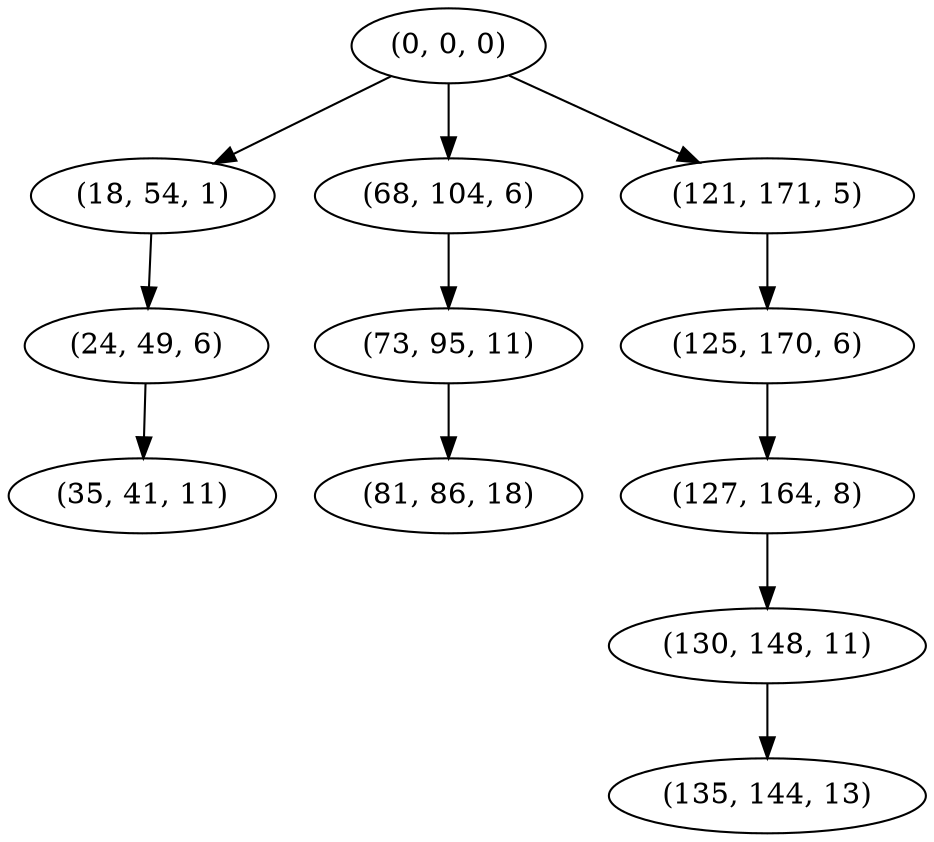 digraph tree {
    "(0, 0, 0)";
    "(18, 54, 1)";
    "(24, 49, 6)";
    "(35, 41, 11)";
    "(68, 104, 6)";
    "(73, 95, 11)";
    "(81, 86, 18)";
    "(121, 171, 5)";
    "(125, 170, 6)";
    "(127, 164, 8)";
    "(130, 148, 11)";
    "(135, 144, 13)";
    "(0, 0, 0)" -> "(18, 54, 1)";
    "(0, 0, 0)" -> "(68, 104, 6)";
    "(0, 0, 0)" -> "(121, 171, 5)";
    "(18, 54, 1)" -> "(24, 49, 6)";
    "(24, 49, 6)" -> "(35, 41, 11)";
    "(68, 104, 6)" -> "(73, 95, 11)";
    "(73, 95, 11)" -> "(81, 86, 18)";
    "(121, 171, 5)" -> "(125, 170, 6)";
    "(125, 170, 6)" -> "(127, 164, 8)";
    "(127, 164, 8)" -> "(130, 148, 11)";
    "(130, 148, 11)" -> "(135, 144, 13)";
}
